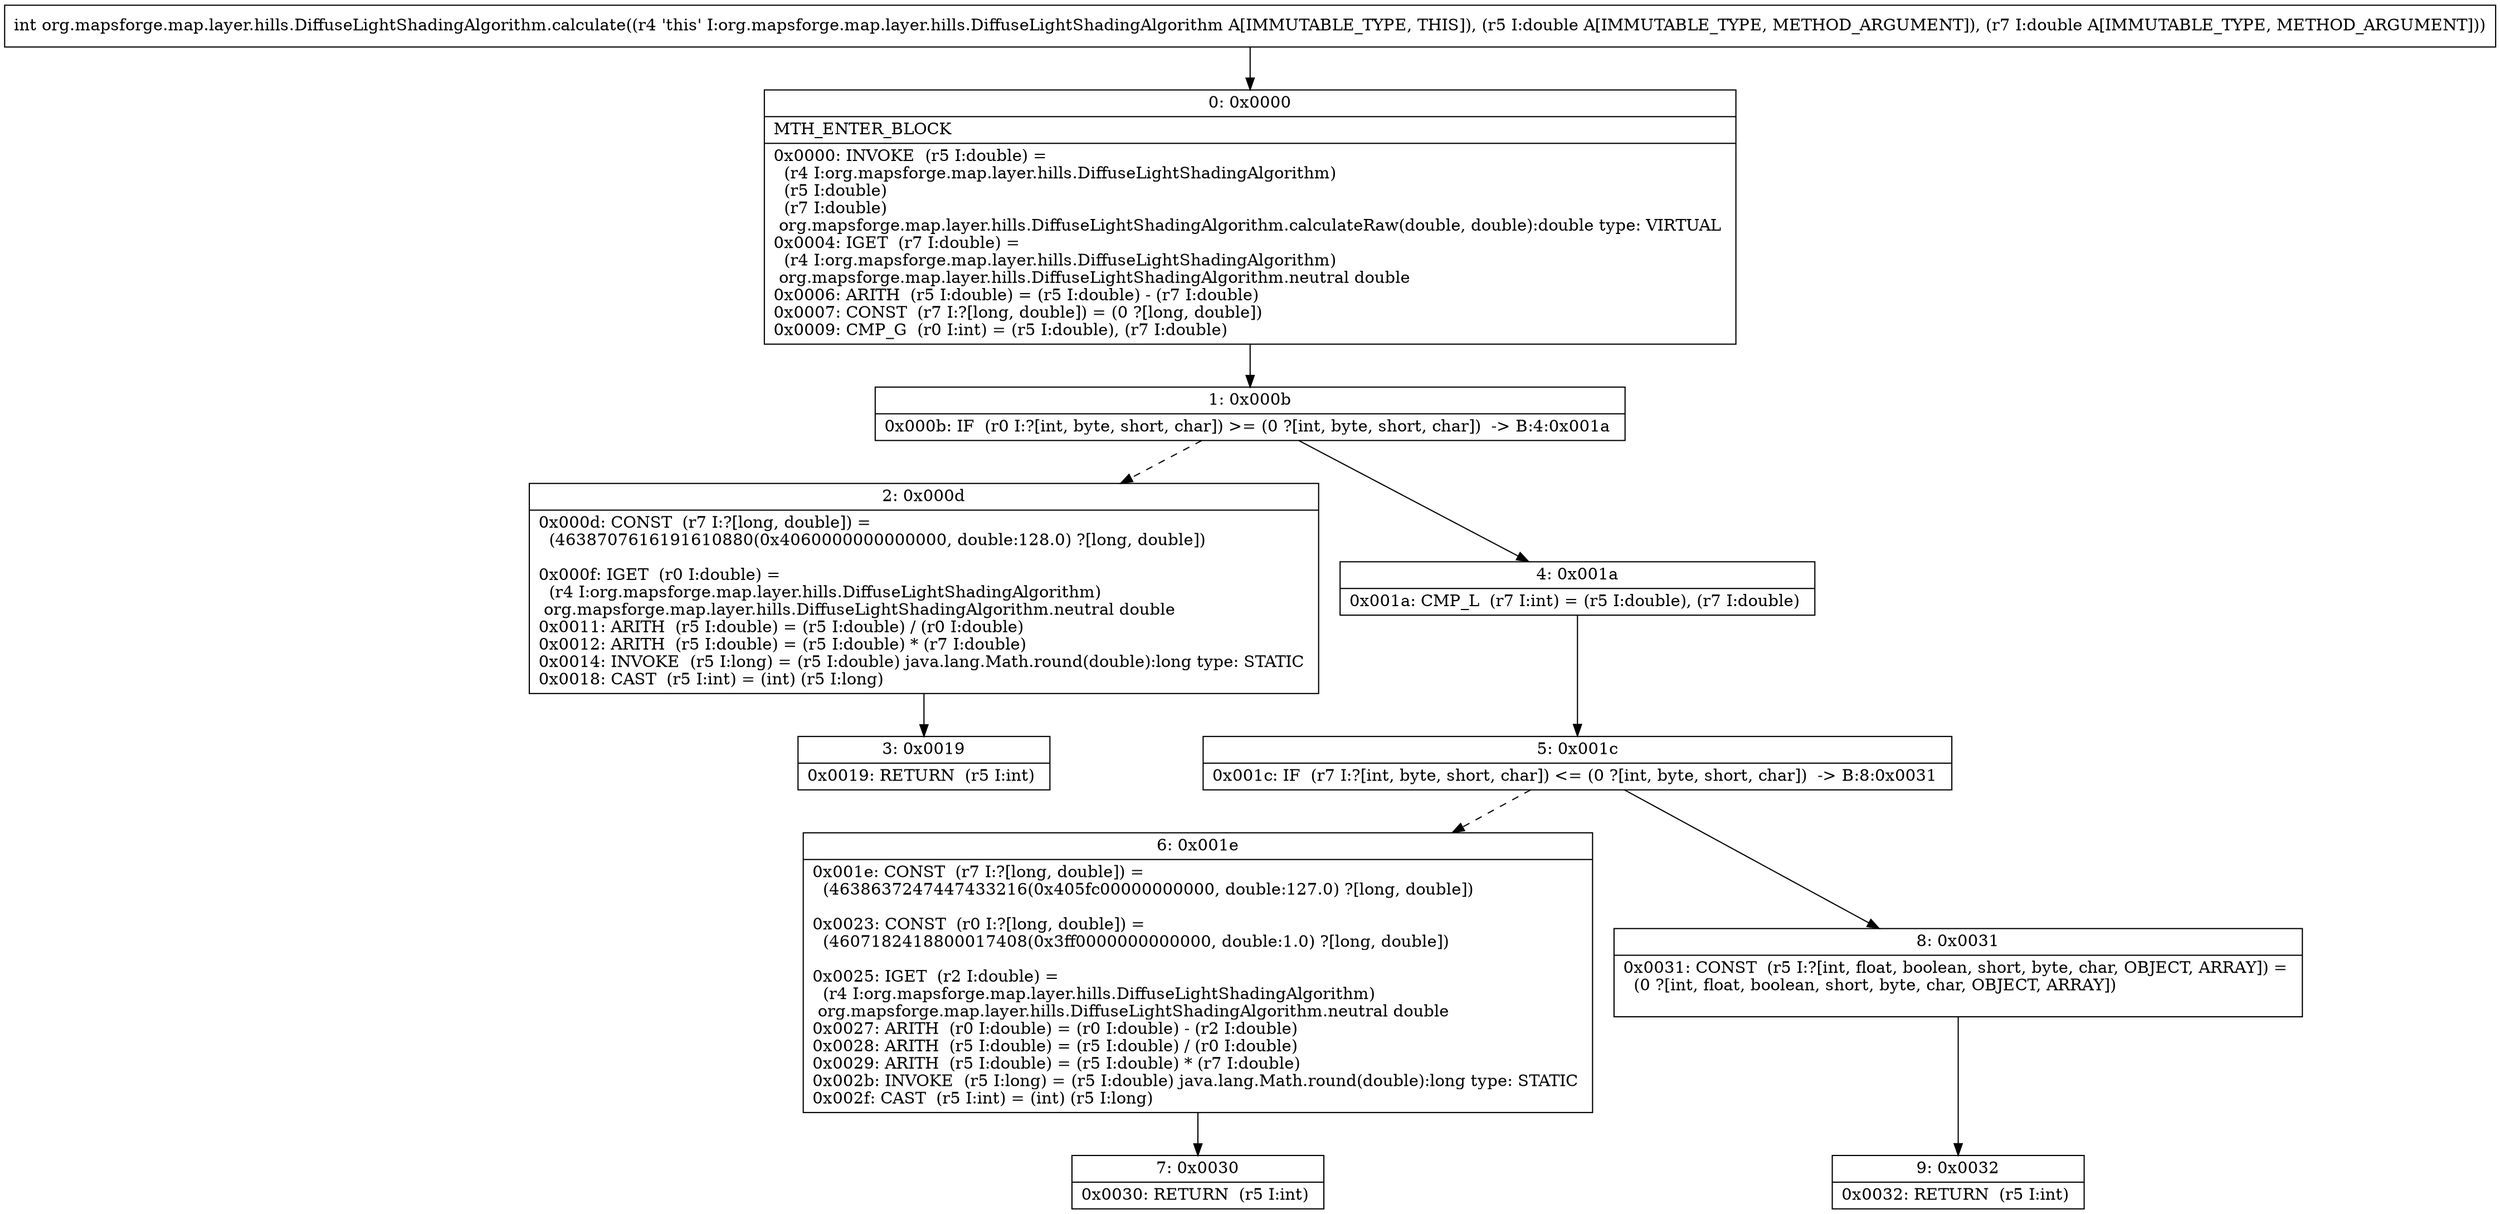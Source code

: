 digraph "CFG fororg.mapsforge.map.layer.hills.DiffuseLightShadingAlgorithm.calculate(DD)I" {
Node_0 [shape=record,label="{0\:\ 0x0000|MTH_ENTER_BLOCK\l|0x0000: INVOKE  (r5 I:double) = \l  (r4 I:org.mapsforge.map.layer.hills.DiffuseLightShadingAlgorithm)\l  (r5 I:double)\l  (r7 I:double)\l org.mapsforge.map.layer.hills.DiffuseLightShadingAlgorithm.calculateRaw(double, double):double type: VIRTUAL \l0x0004: IGET  (r7 I:double) = \l  (r4 I:org.mapsforge.map.layer.hills.DiffuseLightShadingAlgorithm)\l org.mapsforge.map.layer.hills.DiffuseLightShadingAlgorithm.neutral double \l0x0006: ARITH  (r5 I:double) = (r5 I:double) \- (r7 I:double) \l0x0007: CONST  (r7 I:?[long, double]) = (0 ?[long, double]) \l0x0009: CMP_G  (r0 I:int) = (r5 I:double), (r7 I:double) \l}"];
Node_1 [shape=record,label="{1\:\ 0x000b|0x000b: IF  (r0 I:?[int, byte, short, char]) \>= (0 ?[int, byte, short, char])  \-\> B:4:0x001a \l}"];
Node_2 [shape=record,label="{2\:\ 0x000d|0x000d: CONST  (r7 I:?[long, double]) = \l  (4638707616191610880(0x4060000000000000, double:128.0) ?[long, double])\l \l0x000f: IGET  (r0 I:double) = \l  (r4 I:org.mapsforge.map.layer.hills.DiffuseLightShadingAlgorithm)\l org.mapsforge.map.layer.hills.DiffuseLightShadingAlgorithm.neutral double \l0x0011: ARITH  (r5 I:double) = (r5 I:double) \/ (r0 I:double) \l0x0012: ARITH  (r5 I:double) = (r5 I:double) * (r7 I:double) \l0x0014: INVOKE  (r5 I:long) = (r5 I:double) java.lang.Math.round(double):long type: STATIC \l0x0018: CAST  (r5 I:int) = (int) (r5 I:long) \l}"];
Node_3 [shape=record,label="{3\:\ 0x0019|0x0019: RETURN  (r5 I:int) \l}"];
Node_4 [shape=record,label="{4\:\ 0x001a|0x001a: CMP_L  (r7 I:int) = (r5 I:double), (r7 I:double) \l}"];
Node_5 [shape=record,label="{5\:\ 0x001c|0x001c: IF  (r7 I:?[int, byte, short, char]) \<= (0 ?[int, byte, short, char])  \-\> B:8:0x0031 \l}"];
Node_6 [shape=record,label="{6\:\ 0x001e|0x001e: CONST  (r7 I:?[long, double]) = \l  (4638637247447433216(0x405fc00000000000, double:127.0) ?[long, double])\l \l0x0023: CONST  (r0 I:?[long, double]) = \l  (4607182418800017408(0x3ff0000000000000, double:1.0) ?[long, double])\l \l0x0025: IGET  (r2 I:double) = \l  (r4 I:org.mapsforge.map.layer.hills.DiffuseLightShadingAlgorithm)\l org.mapsforge.map.layer.hills.DiffuseLightShadingAlgorithm.neutral double \l0x0027: ARITH  (r0 I:double) = (r0 I:double) \- (r2 I:double) \l0x0028: ARITH  (r5 I:double) = (r5 I:double) \/ (r0 I:double) \l0x0029: ARITH  (r5 I:double) = (r5 I:double) * (r7 I:double) \l0x002b: INVOKE  (r5 I:long) = (r5 I:double) java.lang.Math.round(double):long type: STATIC \l0x002f: CAST  (r5 I:int) = (int) (r5 I:long) \l}"];
Node_7 [shape=record,label="{7\:\ 0x0030|0x0030: RETURN  (r5 I:int) \l}"];
Node_8 [shape=record,label="{8\:\ 0x0031|0x0031: CONST  (r5 I:?[int, float, boolean, short, byte, char, OBJECT, ARRAY]) = \l  (0 ?[int, float, boolean, short, byte, char, OBJECT, ARRAY])\l \l}"];
Node_9 [shape=record,label="{9\:\ 0x0032|0x0032: RETURN  (r5 I:int) \l}"];
MethodNode[shape=record,label="{int org.mapsforge.map.layer.hills.DiffuseLightShadingAlgorithm.calculate((r4 'this' I:org.mapsforge.map.layer.hills.DiffuseLightShadingAlgorithm A[IMMUTABLE_TYPE, THIS]), (r5 I:double A[IMMUTABLE_TYPE, METHOD_ARGUMENT]), (r7 I:double A[IMMUTABLE_TYPE, METHOD_ARGUMENT])) }"];
MethodNode -> Node_0;
Node_0 -> Node_1;
Node_1 -> Node_2[style=dashed];
Node_1 -> Node_4;
Node_2 -> Node_3;
Node_4 -> Node_5;
Node_5 -> Node_6[style=dashed];
Node_5 -> Node_8;
Node_6 -> Node_7;
Node_8 -> Node_9;
}

